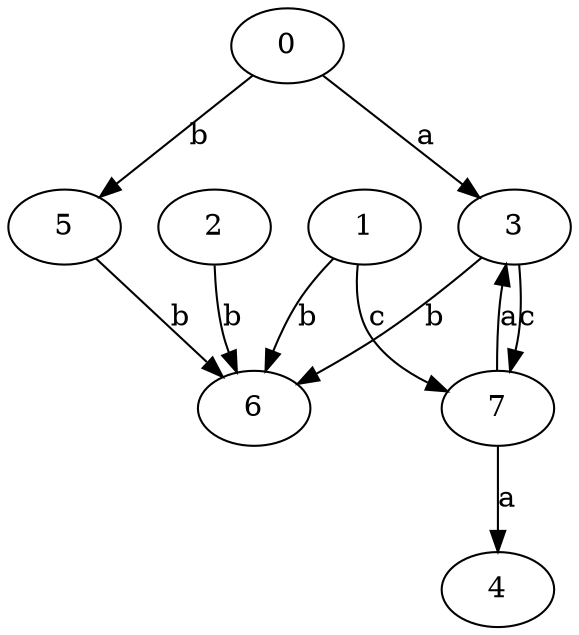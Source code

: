 strict digraph  {
0;
2;
3;
4;
5;
1;
6;
7;
0 -> 3  [label=a];
0 -> 5  [label=b];
2 -> 6  [label=b];
3 -> 6  [label=b];
3 -> 7  [label=c];
5 -> 6  [label=b];
1 -> 6  [label=b];
1 -> 7  [label=c];
7 -> 3  [label=a];
7 -> 4  [label=a];
}
